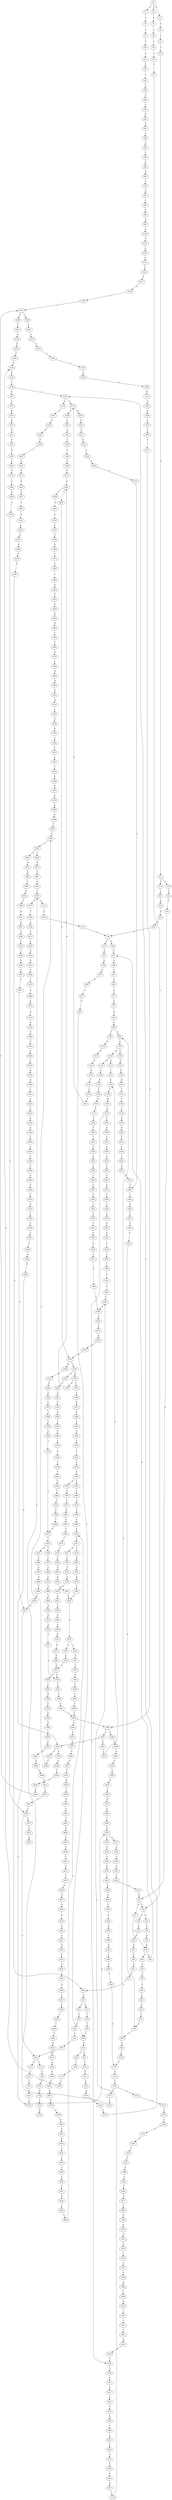 strict digraph  {
	S0 -> S1 [ label = G ];
	S0 -> S2 [ label = C ];
	S0 -> S3 [ label = A ];
	S1 -> S4 [ label = G ];
	S2 -> S5 [ label = G ];
	S3 -> S6 [ label = G ];
	S4 -> S7 [ label = G ];
	S5 -> S8 [ label = G ];
	S6 -> S9 [ label = C ];
	S7 -> S10 [ label = T ];
	S8 -> S11 [ label = T ];
	S9 -> S12 [ label = C ];
	S10 -> S13 [ label = A ];
	S11 -> S14 [ label = G ];
	S12 -> S15 [ label = G ];
	S13 -> S16 [ label = C ];
	S14 -> S17 [ label = G ];
	S15 -> S18 [ label = G ];
	S15 -> S19 [ label = C ];
	S16 -> S20 [ label = T ];
	S17 -> S21 [ label = T ];
	S18 -> S22 [ label = T ];
	S19 -> S23 [ label = T ];
	S20 -> S24 [ label = A ];
	S21 -> S25 [ label = G ];
	S21 -> S26 [ label = T ];
	S22 -> S27 [ label = G ];
	S23 -> S28 [ label = G ];
	S24 -> S29 [ label = T ];
	S25 -> S30 [ label = G ];
	S26 -> S31 [ label = A ];
	S27 -> S32 [ label = G ];
	S28 -> S33 [ label = G ];
	S29 -> S34 [ label = T ];
	S30 -> S35 [ label = A ];
	S31 -> S36 [ label = G ];
	S32 -> S37 [ label = A ];
	S32 -> S21 [ label = T ];
	S33 -> S38 [ label = A ];
	S34 -> S39 [ label = G ];
	S35 -> S40 [ label = A ];
	S36 -> S41 [ label = A ];
	S37 -> S40 [ label = A ];
	S38 -> S42 [ label = A ];
	S39 -> S43 [ label = G ];
	S40 -> S44 [ label = C ];
	S40 -> S45 [ label = G ];
	S41 -> S46 [ label = A ];
	S42 -> S47 [ label = T ];
	S42 -> S48 [ label = G ];
	S43 -> S49 [ label = A ];
	S44 -> S50 [ label = C ];
	S45 -> S51 [ label = A ];
	S46 -> S52 [ label = G ];
	S47 -> S53 [ label = G ];
	S48 -> S51 [ label = A ];
	S49 -> S54 [ label = A ];
	S50 -> S55 [ label = T ];
	S51 -> S56 [ label = A ];
	S52 -> S57 [ label = G ];
	S53 -> S58 [ label = G ];
	S54 -> S59 [ label = C ];
	S55 -> S60 [ label = C ];
	S56 -> S61 [ label = C ];
	S57 -> S62 [ label = G ];
	S58 -> S63 [ label = G ];
	S59 -> S64 [ label = G ];
	S60 -> S65 [ label = G ];
	S61 -> S66 [ label = G ];
	S62 -> S67 [ label = G ];
	S63 -> S68 [ label = G ];
	S64 -> S69 [ label = G ];
	S65 -> S70 [ label = G ];
	S66 -> S71 [ label = G ];
	S67 -> S72 [ label = T ];
	S67 -> S73 [ label = G ];
	S68 -> S74 [ label = T ];
	S69 -> S75 [ label = T ];
	S70 -> S76 [ label = C ];
	S71 -> S77 [ label = C ];
	S72 -> S78 [ label = C ];
	S73 -> S79 [ label = T ];
	S74 -> S80 [ label = C ];
	S75 -> S81 [ label = A ];
	S76 -> S82 [ label = A ];
	S77 -> S83 [ label = A ];
	S78 -> S84 [ label = T ];
	S79 -> S85 [ label = C ];
	S80 -> S86 [ label = C ];
	S81 -> S87 [ label = C ];
	S82 -> S88 [ label = C ];
	S83 -> S89 [ label = C ];
	S84 -> S90 [ label = C ];
	S85 -> S86 [ label = C ];
	S86 -> S91 [ label = G ];
	S87 -> S92 [ label = G ];
	S88 -> S93 [ label = G ];
	S88 -> S94 [ label = C ];
	S89 -> S94 [ label = C ];
	S89 -> S95 [ label = T ];
	S90 -> S96 [ label = T ];
	S91 -> S97 [ label = C ];
	S91 -> S98 [ label = T ];
	S92 -> S99 [ label = A ];
	S93 -> S100 [ label = C ];
	S94 -> S101 [ label = G ];
	S95 -> S102 [ label = G ];
	S96 -> S103 [ label = C ];
	S97 -> S104 [ label = C ];
	S98 -> S105 [ label = C ];
	S99 -> S106 [ label = A ];
	S100 -> S107 [ label = G ];
	S101 -> S108 [ label = A ];
	S101 -> S109 [ label = G ];
	S102 -> S110 [ label = G ];
	S103 -> S111 [ label = T ];
	S103 -> S112 [ label = G ];
	S104 -> S113 [ label = G ];
	S105 -> S114 [ label = G ];
	S106 -> S115 [ label = G ];
	S107 -> S116 [ label = C ];
	S108 -> S117 [ label = G ];
	S108 -> S118 [ label = A ];
	S109 -> S119 [ label = G ];
	S110 -> S120 [ label = G ];
	S111 -> S121 [ label = G ];
	S112 -> S122 [ label = T ];
	S113 -> S123 [ label = G ];
	S114 -> S124 [ label = G ];
	S115 -> S125 [ label = A ];
	S116 -> S126 [ label = G ];
	S117 -> S127 [ label = T ];
	S118 -> S128 [ label = T ];
	S119 -> S129 [ label = A ];
	S120 -> S130 [ label = A ];
	S121 -> S131 [ label = A ];
	S122 -> S132 [ label = G ];
	S123 -> S133 [ label = A ];
	S124 -> S134 [ label = A ];
	S125 -> S135 [ label = A ];
	S126 -> S136 [ label = C ];
	S126 -> S137 [ label = G ];
	S127 -> S138 [ label = C ];
	S128 -> S139 [ label = G ];
	S129 -> S140 [ label = A ];
	S130 -> S141 [ label = A ];
	S131 -> S142 [ label = G ];
	S132 -> S143 [ label = G ];
	S133 -> S144 [ label = A ];
	S134 -> S145 [ label = A ];
	S135 -> S146 [ label = G ];
	S136 -> S147 [ label = G ];
	S137 -> S148 [ label = C ];
	S138 -> S149 [ label = C ];
	S139 -> S150 [ label = T ];
	S140 -> S151 [ label = T ];
	S141 -> S152 [ label = C ];
	S142 -> S153 [ label = T ];
	S143 -> S154 [ label = T ];
	S144 -> S155 [ label = C ];
	S145 -> S156 [ label = C ];
	S146 -> S157 [ label = T ];
	S147 -> S158 [ label = T ];
	S148 -> S159 [ label = T ];
	S149 -> S160 [ label = A ];
	S150 -> S161 [ label = A ];
	S151 -> S162 [ label = T ];
	S152 -> S163 [ label = T ];
	S153 -> S164 [ label = A ];
	S154 -> S165 [ label = A ];
	S155 -> S166 [ label = T ];
	S156 -> S167 [ label = A ];
	S156 -> S166 [ label = T ];
	S157 -> S168 [ label = G ];
	S158 -> S169 [ label = C ];
	S159 -> S170 [ label = A ];
	S159 -> S171 [ label = G ];
	S160 -> S172 [ label = G ];
	S161 -> S173 [ label = G ];
	S162 -> S174 [ label = G ];
	S163 -> S175 [ label = G ];
	S165 -> S176 [ label = T ];
	S165 -> S177 [ label = C ];
	S166 -> S175 [ label = G ];
	S166 -> S178 [ label = A ];
	S167 -> S179 [ label = G ];
	S168 -> S180 [ label = T ];
	S169 -> S181 [ label = G ];
	S170 -> S182 [ label = T ];
	S171 -> S183 [ label = G ];
	S172 -> S184 [ label = T ];
	S172 -> S185 [ label = C ];
	S173 -> S186 [ label = T ];
	S174 -> S187 [ label = A ];
	S175 -> S188 [ label = C ];
	S175 -> S189 [ label = G ];
	S176 -> S190 [ label = G ];
	S177 -> S191 [ label = C ];
	S178 -> S192 [ label = C ];
	S179 -> S193 [ label = G ];
	S180 -> S194 [ label = C ];
	S181 -> S195 [ label = A ];
	S182 -> S196 [ label = A ];
	S183 -> S197 [ label = A ];
	S184 -> S198 [ label = A ];
	S185 -> S199 [ label = T ];
	S186 -> S200 [ label = T ];
	S187 -> S201 [ label = A ];
	S188 -> S202 [ label = A ];
	S189 -> S203 [ label = A ];
	S190 -> S204 [ label = A ];
	S191 -> S205 [ label = G ];
	S192 -> S206 [ label = A ];
	S193 -> S207 [ label = A ];
	S194 -> S208 [ label = G ];
	S194 -> S209 [ label = C ];
	S195 -> S210 [ label = C ];
	S196 -> S211 [ label = G ];
	S197 -> S42 [ label = A ];
	S198 -> S212 [ label = G ];
	S199 -> S213 [ label = T ];
	S200 -> S214 [ label = T ];
	S201 -> S215 [ label = C ];
	S202 -> S216 [ label = A ];
	S203 -> S217 [ label = C ];
	S204 -> S218 [ label = G ];
	S205 -> S219 [ label = G ];
	S206 -> S220 [ label = A ];
	S207 -> S221 [ label = A ];
	S208 -> S222 [ label = T ];
	S209 -> S223 [ label = T ];
	S210 -> S224 [ label = G ];
	S211 -> S225 [ label = T ];
	S212 -> S226 [ label = G ];
	S213 -> S227 [ label = C ];
	S214 -> S228 [ label = C ];
	S215 -> S229 [ label = C ];
	S216 -> S230 [ label = C ];
	S217 -> S231 [ label = C ];
	S218 -> S232 [ label = C ];
	S219 -> S233 [ label = T ];
	S220 -> S234 [ label = C ];
	S221 -> S235 [ label = T ];
	S222 -> S236 [ label = C ];
	S223 -> S237 [ label = G ];
	S224 -> S238 [ label = C ];
	S225 -> S239 [ label = A ];
	S226 -> S240 [ label = G ];
	S227 -> S241 [ label = A ];
	S228 -> S242 [ label = A ];
	S229 -> S243 [ label = C ];
	S230 -> S244 [ label = C ];
	S231 -> S245 [ label = C ];
	S232 -> S246 [ label = G ];
	S233 -> S247 [ label = G ];
	S234 -> S248 [ label = G ];
	S235 -> S249 [ label = A ];
	S236 -> S250 [ label = G ];
	S237 -> S251 [ label = G ];
	S238 -> S252 [ label = G ];
	S239 -> S253 [ label = G ];
	S240 -> S254 [ label = T ];
	S241 -> S255 [ label = C ];
	S242 -> S256 [ label = C ];
	S243 -> S257 [ label = G ];
	S244 -> S258 [ label = A ];
	S245 -> S259 [ label = G ];
	S246 -> S260 [ label = G ];
	S247 -> S32 [ label = G ];
	S248 -> S261 [ label = A ];
	S249 -> S262 [ label = G ];
	S250 -> S263 [ label = G ];
	S251 -> S264 [ label = C ];
	S252 -> S265 [ label = C ];
	S253 -> S266 [ label = C ];
	S254 -> S267 [ label = C ];
	S255 -> S268 [ label = G ];
	S256 -> S269 [ label = T ];
	S257 -> S270 [ label = T ];
	S258 -> S271 [ label = G ];
	S259 -> S272 [ label = T ];
	S260 -> S273 [ label = T ];
	S261 -> S274 [ label = A ];
	S262 -> S275 [ label = T ];
	S263 -> S134 [ label = A ];
	S264 -> S276 [ label = C ];
	S265 -> S277 [ label = C ];
	S266 -> S278 [ label = C ];
	S267 -> S279 [ label = A ];
	S268 -> S280 [ label = C ];
	S269 -> S281 [ label = C ];
	S270 -> S282 [ label = C ];
	S271 -> S283 [ label = A ];
	S272 -> S282 [ label = C ];
	S273 -> S284 [ label = C ];
	S274 -> S285 [ label = A ];
	S275 -> S286 [ label = C ];
	S276 -> S287 [ label = T ];
	S277 -> S288 [ label = T ];
	S278 -> S289 [ label = G ];
	S279 -> S290 [ label = C ];
	S280 -> S291 [ label = C ];
	S281 -> S292 [ label = C ];
	S282 -> S293 [ label = T ];
	S283 -> S294 [ label = C ];
	S283 -> S295 [ label = A ];
	S284 -> S296 [ label = G ];
	S285 -> S297 [ label = A ];
	S286 -> S298 [ label = T ];
	S287 -> S299 [ label = G ];
	S288 -> S300 [ label = C ];
	S289 -> S301 [ label = A ];
	S290 -> S302 [ label = T ];
	S291 -> S303 [ label = C ];
	S292 -> S304 [ label = T ];
	S293 -> S305 [ label = C ];
	S294 -> S306 [ label = T ];
	S295 -> S307 [ label = C ];
	S296 -> S308 [ label = C ];
	S297 -> S309 [ label = C ];
	S298 -> S310 [ label = C ];
	S299 -> S311 [ label = G ];
	S300 -> S312 [ label = G ];
	S301 -> S313 [ label = A ];
	S302 -> S314 [ label = C ];
	S303 -> S315 [ label = T ];
	S304 -> S316 [ label = T ];
	S305 -> S317 [ label = G ];
	S306 -> S318 [ label = C ];
	S307 -> S319 [ label = C ];
	S307 -> S320 [ label = A ];
	S308 -> S321 [ label = A ];
	S309 -> S322 [ label = A ];
	S310 -> S323 [ label = T ];
	S311 -> S324 [ label = G ];
	S312 -> S325 [ label = G ];
	S313 -> S326 [ label = A ];
	S314 -> S327 [ label = G ];
	S315 -> S328 [ label = T ];
	S316 -> S329 [ label = T ];
	S317 -> S330 [ label = G ];
	S318 -> S331 [ label = C ];
	S319 -> S332 [ label = A ];
	S319 -> S333 [ label = G ];
	S320 -> S334 [ label = G ];
	S321 -> S335 [ label = C ];
	S322 -> S336 [ label = G ];
	S323 -> S103 [ label = C ];
	S323 -> S337 [ label = G ];
	S324 -> S338 [ label = T ];
	S325 -> S339 [ label = G ];
	S326 -> S340 [ label = C ];
	S327 -> S341 [ label = C ];
	S328 -> S342 [ label = C ];
	S329 -> S343 [ label = C ];
	S330 -> S344 [ label = C ];
	S331 -> S345 [ label = C ];
	S332 -> S346 [ label = G ];
	S332 -> S347 [ label = C ];
	S333 -> S348 [ label = G ];
	S334 -> S349 [ label = C ];
	S335 -> S350 [ label = G ];
	S336 -> S351 [ label = A ];
	S337 -> S352 [ label = T ];
	S338 -> S353 [ label = C ];
	S339 -> S354 [ label = C ];
	S340 -> S355 [ label = C ];
	S341 -> S356 [ label = T ];
	S342 -> S357 [ label = A ];
	S343 -> S358 [ label = A ];
	S344 -> S82 [ label = A ];
	S345 -> S359 [ label = A ];
	S346 -> S283 [ label = A ];
	S347 -> S360 [ label = C ];
	S348 -> S361 [ label = A ];
	S349 -> S362 [ label = C ];
	S350 -> S363 [ label = C ];
	S351 -> S364 [ label = A ];
	S352 -> S365 [ label = A ];
	S353 -> S366 [ label = C ];
	S354 -> S367 [ label = T ];
	S355 -> S368 [ label = C ];
	S356 -> S369 [ label = T ];
	S357 -> S370 [ label = T ];
	S358 -> S371 [ label = T ];
	S359 -> S372 [ label = T ];
	S360 -> S373 [ label = A ];
	S361 -> S374 [ label = C ];
	S362 -> S375 [ label = G ];
	S363 -> S107 [ label = G ];
	S364 -> S376 [ label = G ];
	S366 -> S377 [ label = C ];
	S367 -> S378 [ label = C ];
	S368 -> S379 [ label = C ];
	S369 -> S380 [ label = C ];
	S370 -> S381 [ label = C ];
	S371 -> S382 [ label = C ];
	S372 -> S383 [ label = C ];
	S373 -> S384 [ label = C ];
	S374 -> S385 [ label = G ];
	S375 -> S386 [ label = T ];
	S376 -> S387 [ label = G ];
	S377 -> S388 [ label = G ];
	S378 -> S389 [ label = A ];
	S379 -> S390 [ label = G ];
	S380 -> S391 [ label = A ];
	S381 -> S392 [ label = C ];
	S382 -> S392 [ label = C ];
	S383 -> S393 [ label = T ];
	S384 -> S394 [ label = C ];
	S385 -> S395 [ label = C ];
	S386 -> S396 [ label = C ];
	S387 -> S62 [ label = G ];
	S388 -> S397 [ label = A ];
	S388 -> S398 [ label = G ];
	S389 -> S399 [ label = C ];
	S390 -> S400 [ label = A ];
	S391 -> S401 [ label = T ];
	S392 -> S402 [ label = A ];
	S393 -> S403 [ label = G ];
	S394 -> S404 [ label = C ];
	S395 -> S405 [ label = C ];
	S396 -> S406 [ label = C ];
	S397 -> S407 [ label = G ];
	S397 -> S408 [ label = A ];
	S398 -> S409 [ label = A ];
	S399 -> S410 [ label = G ];
	S400 -> S411 [ label = C ];
	S401 -> S381 [ label = C ];
	S402 -> S412 [ label = G ];
	S403 -> S413 [ label = C ];
	S404 -> S414 [ label = C ];
	S405 -> S415 [ label = C ];
	S406 -> S416 [ label = T ];
	S407 -> S417 [ label = T ];
	S408 -> S418 [ label = A ];
	S408 -> S419 [ label = G ];
	S409 -> S420 [ label = G ];
	S410 -> S421 [ label = T ];
	S411 -> S422 [ label = T ];
	S412 -> S423 [ label = A ];
	S413 -> S424 [ label = C ];
	S414 -> S425 [ label = T ];
	S415 -> S426 [ label = A ];
	S416 -> S427 [ label = C ];
	S417 -> S138 [ label = C ];
	S418 -> S428 [ label = G ];
	S419 -> S429 [ label = T ];
	S420 -> S430 [ label = G ];
	S421 -> S431 [ label = C ];
	S422 -> S432 [ label = A ];
	S423 -> S433 [ label = A ];
	S424 -> S434 [ label = A ];
	S425 -> S435 [ label = T ];
	S426 -> S436 [ label = T ];
	S427 -> S437 [ label = T ];
	S428 -> S438 [ label = T ];
	S429 -> S439 [ label = C ];
	S430 -> S440 [ label = C ];
	S431 -> S441 [ label = C ];
	S432 -> S442 [ label = G ];
	S433 -> S307 [ label = C ];
	S434 -> S443 [ label = G ];
	S435 -> S444 [ label = C ];
	S436 -> S445 [ label = C ];
	S437 -> S446 [ label = T ];
	S437 -> S447 [ label = G ];
	S438 -> S448 [ label = G ];
	S439 -> S449 [ label = G ];
	S440 -> S450 [ label = G ];
	S441 -> S451 [ label = A ];
	S442 -> S452 [ label = A ];
	S443 -> S453 [ label = T ];
	S444 -> S454 [ label = C ];
	S444 -> S455 [ label = G ];
	S445 -> S456 [ label = G ];
	S446 -> S457 [ label = C ];
	S447 -> S458 [ label = T ];
	S448 -> S459 [ label = T ];
	S449 -> S460 [ label = C ];
	S449 -> S461 [ label = A ];
	S450 -> S462 [ label = T ];
	S451 -> S463 [ label = G ];
	S452 -> S464 [ label = A ];
	S453 -> S465 [ label = C ];
	S454 -> S466 [ label = T ];
	S455 -> S467 [ label = A ];
	S456 -> S468 [ label = T ];
	S457 -> S469 [ label = T ];
	S458 -> S470 [ label = C ];
	S459 -> S194 [ label = C ];
	S460 -> S471 [ label = G ];
	S461 -> S472 [ label = G ];
	S462 -> S473 [ label = G ];
	S463 -> S185 [ label = C ];
	S464 -> S474 [ label = T ];
	S465 -> S475 [ label = G ];
	S466 -> S476 [ label = G ];
	S467 -> S477 [ label = T ];
	S468 -> S478 [ label = C ];
	S469 -> S479 [ label = C ];
	S470 -> S480 [ label = G ];
	S471 -> S481 [ label = G ];
	S472 -> S482 [ label = G ];
	S473 -> S483 [ label = G ];
	S474 -> S484 [ label = C ];
	S475 -> S485 [ label = T ];
	S476 -> S486 [ label = T ];
	S477 -> S487 [ label = C ];
	S478 -> S488 [ label = C ];
	S479 -> S489 [ label = G ];
	S480 -> S490 [ label = T ];
	S481 -> S491 [ label = C ];
	S482 -> S492 [ label = T ];
	S483 -> S493 [ label = T ];
	S484 -> S494 [ label = G ];
	S485 -> S495 [ label = A ];
	S486 -> S496 [ label = C ];
	S487 -> S497 [ label = G ];
	S488 -> S498 [ label = T ];
	S489 -> S499 [ label = G ];
	S490 -> S500 [ label = G ];
	S491 -> S159 [ label = T ];
	S492 -> S501 [ label = A ];
	S493 -> S165 [ label = A ];
	S494 -> S502 [ label = G ];
	S495 -> S503 [ label = A ];
	S496 -> S504 [ label = C ];
	S497 -> S505 [ label = T ];
	S498 -> S427 [ label = C ];
	S499 -> S506 [ label = A ];
	S500 -> S507 [ label = G ];
	S501 -> S508 [ label = T ];
	S502 -> S509 [ label = G ];
	S503 -> S510 [ label = G ];
	S504 -> S511 [ label = T ];
	S505 -> S512 [ label = T ];
	S506 -> S513 [ label = G ];
	S507 -> S154 [ label = T ];
	S508 -> S514 [ label = A ];
	S509 -> S515 [ label = T ];
	S510 -> S516 [ label = A ];
	S511 -> S517 [ label = A ];
	S511 -> S518 [ label = T ];
	S512 -> S519 [ label = T ];
	S513 -> S520 [ label = A ];
	S514 -> S521 [ label = A ];
	S515 -> S522 [ label = A ];
	S516 -> S523 [ label = C ];
	S517 -> S524 [ label = C ];
	S518 -> S525 [ label = G ];
	S519 -> S526 [ label = G ];
	S520 -> S527 [ label = G ];
	S521 -> S528 [ label = G ];
	S522 -> S529 [ label = T ];
	S523 -> S530 [ label = G ];
	S524 -> S531 [ label = T ];
	S525 -> S532 [ label = T ];
	S526 -> S533 [ label = T ];
	S527 -> S534 [ label = G ];
	S528 -> S535 [ label = T ];
	S529 -> S536 [ label = C ];
	S530 -> S537 [ label = G ];
	S531 -> S538 [ label = A ];
	S532 -> S539 [ label = A ];
	S533 -> S540 [ label = A ];
	S534 -> S541 [ label = T ];
	S535 -> S542 [ label = C ];
	S536 -> S543 [ label = C ];
	S537 -> S544 [ label = C ];
	S538 -> S545 [ label = C ];
	S539 -> S546 [ label = G ];
	S540 -> S547 [ label = G ];
	S541 -> S548 [ label = C ];
	S542 -> S549 [ label = G ];
	S543 -> S550 [ label = C ];
	S544 -> S551 [ label = T ];
	S545 -> S552 [ label = C ];
	S546 -> S553 [ label = G ];
	S547 -> S553 [ label = G ];
	S548 -> S554 [ label = C ];
	S549 -> S555 [ label = T ];
	S550 -> S556 [ label = G ];
	S551 -> S557 [ label = C ];
	S552 -> S558 [ label = A ];
	S553 -> S559 [ label = A ];
	S554 -> S560 [ label = C ];
	S555 -> S561 [ label = G ];
	S556 -> S562 [ label = A ];
	S557 -> S563 [ label = T ];
	S558 -> S564 [ label = G ];
	S559 -> S565 [ label = G ];
	S559 -> S566 [ label = A ];
	S560 -> S567 [ label = A ];
	S560 -> S388 [ label = G ];
	S561 -> S507 [ label = G ];
	S562 -> S408 [ label = A ];
	S563 -> S568 [ label = C ];
	S564 -> S569 [ label = G ];
	S565 -> S570 [ label = A ];
	S566 -> S571 [ label = A ];
	S567 -> S572 [ label = G ];
	S568 -> S573 [ label = G ];
	S569 -> S574 [ label = A ];
	S570 -> S575 [ label = G ];
	S571 -> S576 [ label = G ];
	S572 -> S577 [ label = A ];
	S573 -> S578 [ label = A ];
	S574 -> S579 [ label = G ];
	S575 -> S580 [ label = T ];
	S575 -> S534 [ label = G ];
	S576 -> S581 [ label = G ];
	S577 -> S582 [ label = G ];
	S578 -> S583 [ label = A ];
	S579 -> S584 [ label = A ];
	S580 -> S585 [ label = C ];
	S581 -> S586 [ label = T ];
	S582 -> S587 [ label = C ];
	S583 -> S588 [ label = G ];
	S584 -> S575 [ label = G ];
	S585 -> S589 [ label = A ];
	S586 -> S590 [ label = C ];
	S587 -> S591 [ label = C ];
	S588 -> S592 [ label = T ];
	S589 -> S593 [ label = G ];
	S590 -> S594 [ label = C ];
	S591 -> S595 [ label = A ];
	S592 -> S439 [ label = C ];
	S593 -> S596 [ label = G ];
	S594 -> S560 [ label = C ];
	S595 -> S597 [ label = C ];
	S596 -> S598 [ label = A ];
	S597 -> S599 [ label = G ];
	S598 -> S600 [ label = C ];
	S599 -> S601 [ label = G ];
	S600 -> S602 [ label = C ];
	S601 -> S603 [ label = T ];
	S602 -> S604 [ label = A ];
	S603 -> S605 [ label = T ];
	S604 -> S606 [ label = G ];
	S605 -> S607 [ label = A ];
	S606 -> S608 [ label = T ];
	S607 -> S609 [ label = C ];
	S608 -> S610 [ label = C ];
	S609 -> S611 [ label = T ];
	S610 -> S612 [ label = T ];
	S611 -> S613 [ label = G ];
	S612 -> S614 [ label = C ];
	S613 -> S615 [ label = C ];
	S614 -> S323 [ label = T ];
	S615 -> S616 [ label = A ];
	S616 -> S617 [ label = G ];
	S617 -> S618 [ label = A ];
	S618 -> S619 [ label = C ];
	S619 -> S620 [ label = G ];
	S620 -> S621 [ label = G ];
	S621 -> S622 [ label = A ];
	S622 -> S623 [ label = C ];
	S623 -> S624 [ label = A ];
	S624 -> S625 [ label = C ];
	S625 -> S626 [ label = A ];
	S626 -> S627 [ label = C ];
	S627 -> S628 [ label = C ];
	S628 -> S629 [ label = T ];
	S629 -> S630 [ label = C ];
	S630 -> S631 [ label = T ];
	S631 -> S632 [ label = A ];
	S632 -> S633 [ label = G ];
	S633 -> S634 [ label = A ];
	S634 -> S635 [ label = A ];
	S635 -> S636 [ label = C ];
	S636 -> S637 [ label = G ];
	S637 -> S638 [ label = A ];
	S638 -> S639 [ label = G ];
	S639 -> S640 [ label = G ];
	S640 -> S641 [ label = T ];
	S641 -> S642 [ label = G ];
	S642 -> S643 [ label = T ];
	S643 -> S644 [ label = C ];
	S644 -> S645 [ label = C ];
	S645 -> S646 [ label = C ];
	S646 -> S647 [ label = T ];
	S647 -> S648 [ label = G ];
	S648 -> S649 [ label = T ];
	S649 -> S650 [ label = C ];
	S650 -> S504 [ label = C ];
}
